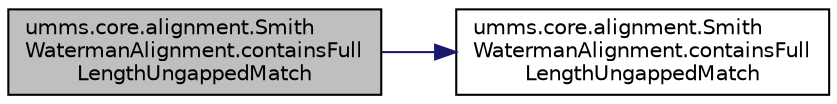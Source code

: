 digraph "umms.core.alignment.SmithWatermanAlignment.containsFullLengthUngappedMatch"
{
  edge [fontname="Helvetica",fontsize="10",labelfontname="Helvetica",labelfontsize="10"];
  node [fontname="Helvetica",fontsize="10",shape=record];
  rankdir="LR";
  Node1 [label="umms.core.alignment.Smith\lWatermanAlignment.containsFull\lLengthUngappedMatch",height=0.2,width=0.4,color="black", fillcolor="grey75", style="filled" fontcolor="black"];
  Node1 -> Node2 [color="midnightblue",fontsize="10",style="solid",fontname="Helvetica"];
  Node2 [label="umms.core.alignment.Smith\lWatermanAlignment.containsFull\lLengthUngappedMatch",height=0.2,width=0.4,color="black", fillcolor="white", style="filled",URL="$classumms_1_1core_1_1alignment_1_1_smith_waterman_alignment.html#a0a0fb30db091b27fd560c0e04b0f7d67"];
}
